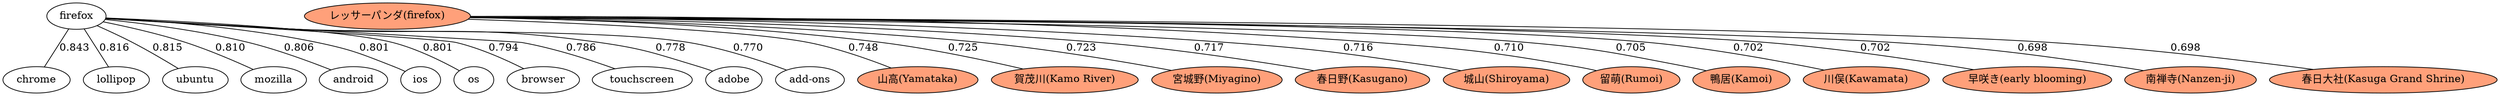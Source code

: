 strict graph  {
firefox [fillcolor=white, style=filled];
chrome [fillcolor=white, style=filled];
lollipop [fillcolor=white, style=filled];
ubuntu [fillcolor=white, style=filled];
mozilla [fillcolor=white, style=filled];
android [fillcolor=white, style=filled];
ios [fillcolor=white, style=filled];
os [fillcolor=white, style=filled];
browser [fillcolor=white, style=filled];
touchscreen [fillcolor=white, style=filled];
adobe [fillcolor=white, style=filled];
"add-ons" [fillcolor=white, style=filled];
"レッサーパンダ(firefox)" [fillcolor=lightsalmon, style=filled];
"山高(Yamataka)" [fillcolor=lightsalmon, style=filled];
"賀茂川(Kamo River)" [fillcolor=lightsalmon, style=filled];
"宮城野(Miyagino)" [fillcolor=lightsalmon, style=filled];
"春日野(Kasugano)" [fillcolor=lightsalmon, style=filled];
"城山(Shiroyama)" [fillcolor=lightsalmon, style=filled];
"留萌(Rumoi)" [fillcolor=lightsalmon, style=filled];
"鴨居(Kamoi)" [fillcolor=lightsalmon, style=filled];
"川俣(Kawamata)" [fillcolor=lightsalmon, style=filled];
"早咲き(early blooming)" [fillcolor=lightsalmon, style=filled];
"南禅寺(Nanzen-ji)" [fillcolor=lightsalmon, style=filled];
"春日大社(Kasuga Grand Shrine)" [fillcolor=lightsalmon, style=filled];
firefox -- chrome  [weight="0.8428797721862793", label="0.843"];
firefox -- lollipop  [weight="0.8162622451782227", label="0.816"];
firefox -- ubuntu  [weight="0.8147709369659424", label="0.815"];
firefox -- mozilla  [weight="0.8102807402610779", label="0.810"];
firefox -- android  [weight="0.8063657879829407", label="0.806"];
firefox -- ios  [weight="0.801354706287384", label="0.801"];
firefox -- os  [weight="0.8006693124771118", label="0.801"];
firefox -- browser  [weight="0.7938848733901978", label="0.794"];
firefox -- touchscreen  [weight="0.7861126065254211", label="0.786"];
firefox -- adobe  [weight="0.7775441408157349", label="0.778"];
firefox -- "add-ons"  [weight="0.7697447538375854", label="0.770"];
"レッサーパンダ(firefox)" -- "山高(Yamataka)"  [weight="0.7482827305793762", label="0.748"];
"レッサーパンダ(firefox)" -- "賀茂川(Kamo River)"  [weight="0.7248736619949341", label="0.725"];
"レッサーパンダ(firefox)" -- "宮城野(Miyagino)"  [weight="0.7229983806610107", label="0.723"];
"レッサーパンダ(firefox)" -- "春日野(Kasugano)"  [weight="0.7166087627410889", label="0.717"];
"レッサーパンダ(firefox)" -- "城山(Shiroyama)"  [weight="0.7160177230834961", label="0.716"];
"レッサーパンダ(firefox)" -- "留萌(Rumoi)"  [weight="0.7097508311271667", label="0.710"];
"レッサーパンダ(firefox)" -- "鴨居(Kamoi)"  [weight="0.7049870491027832", label="0.705"];
"レッサーパンダ(firefox)" -- "川俣(Kawamata)"  [weight="0.7018609642982483", label="0.702"];
"レッサーパンダ(firefox)" -- "早咲き(early blooming)"  [weight="0.7015730142593384", label="0.702"];
"レッサーパンダ(firefox)" -- "南禅寺(Nanzen-ji)"  [weight="0.698245108127594", label="0.698"];
"レッサーパンダ(firefox)" -- "春日大社(Kasuga Grand Shrine)"  [weight="0.6979871392250061", label="0.698"];
}
